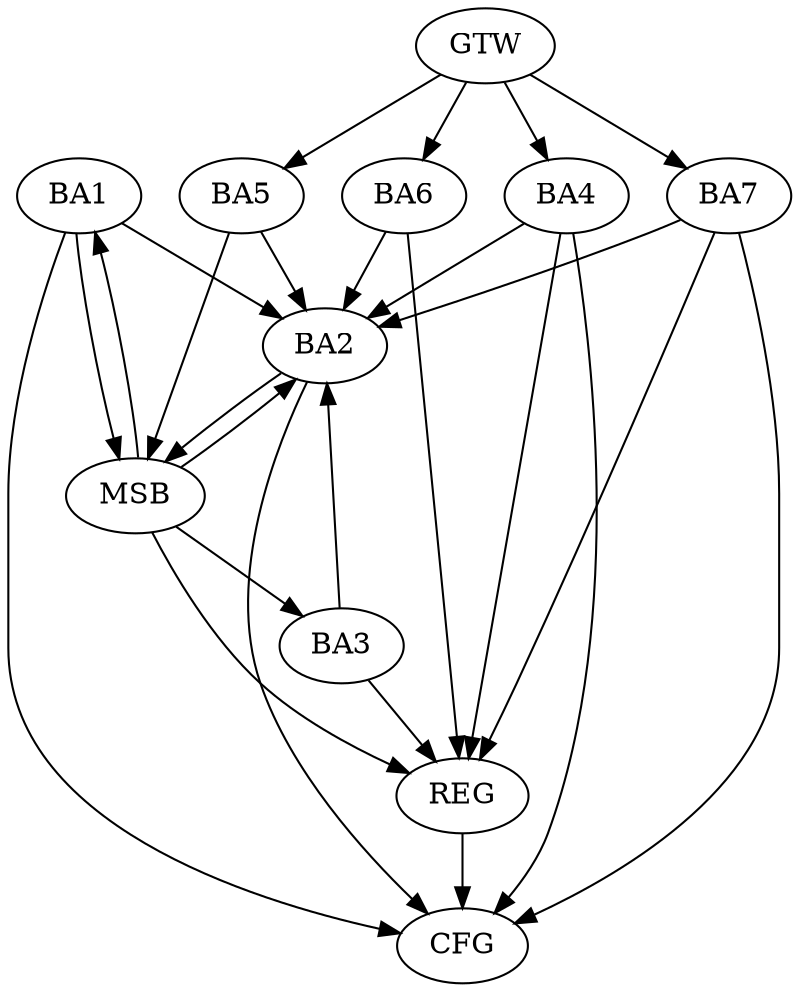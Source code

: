strict digraph G {
  BA1 [ label="BA1" ];
  BA2 [ label="BA2" ];
  BA3 [ label="BA3" ];
  BA4 [ label="BA4" ];
  BA5 [ label="BA5" ];
  BA6 [ label="BA6" ];
  BA7 [ label="BA7" ];
  GTW [ label="GTW" ];
  REG [ label="REG" ];
  MSB [ label="MSB" ];
  CFG [ label="CFG" ];
  BA4 -> BA2;
  BA7 -> BA2;
  GTW -> BA4;
  GTW -> BA5;
  GTW -> BA6;
  GTW -> BA7;
  BA3 -> REG;
  BA4 -> REG;
  BA6 -> REG;
  BA7 -> REG;
  BA1 -> MSB;
  MSB -> BA2;
  MSB -> REG;
  BA2 -> MSB;
  MSB -> BA1;
  BA5 -> MSB;
  MSB -> BA3;
  BA2 -> CFG;
  BA7 -> CFG;
  BA1 -> CFG;
  BA4 -> CFG;
  REG -> CFG;
  BA3 -> BA2;
  BA5 -> BA2;
  BA6 -> BA2;
  BA1 -> BA2;
}
